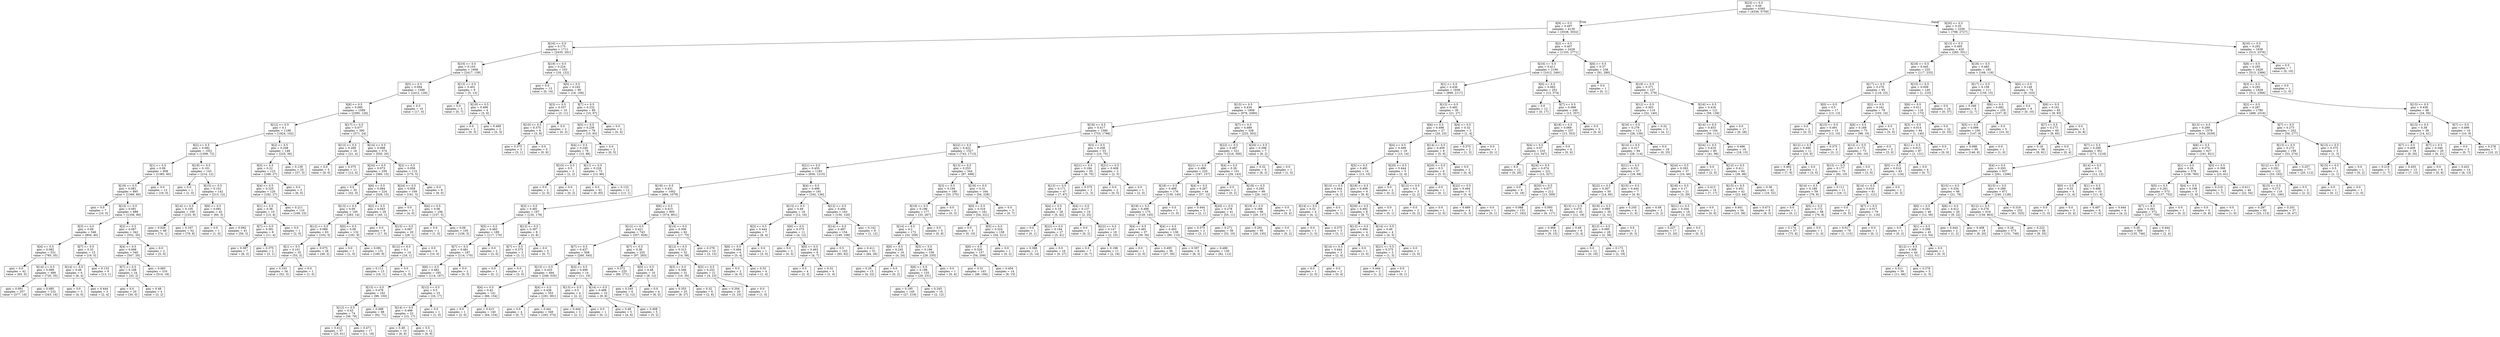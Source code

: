 digraph Tree {
node [shape=box] ;
0 [label="X[23] <= 0.5\ngini = 0.49\nsamples = 6395\nvalue = [4336, 5759]"] ;
1 [label="X[9] <= 0.5\ngini = 0.497\nsamples = 4139\nvalue = [3538, 3032]"] ;
0 -> 1 [labeldistance=2.5, labelangle=45, headlabel="True"] ;
2 [label="X[16] <= 0.5\ngini = 0.175\nsamples = 1711\nvalue = [2435, 261]"] ;
1 -> 2 ;
3 [label="X[10] <= 0.5\ngini = 0.103\nsamples = 1608\nvalue = [2417, 139]"] ;
2 -> 3 ;
4 [label="X[5] <= 0.5\ngini = 0.094\nsamples = 1599\nvalue = [2412, 126]"] ;
3 -> 4 ;
5 [label="X[8] <= 0.5\ngini = 0.095\nsamples = 1589\nvalue = [2395, 126]"] ;
4 -> 5 ;
6 [label="X[12] <= 0.5\ngini = 0.1\nsamples = 1199\nvalue = [1824, 102]"] ;
5 -> 6 ;
7 [label="X[2] <= 0.5\ngini = 0.082\nsamples = 1051\nvalue = [1599, 72]"] ;
6 -> 7 ;
8 [label="X[1] <= 0.5\ngini = 0.08\nsamples = 908\nvalue = [1385, 60]"] ;
7 -> 8 ;
9 [label="X[19] <= 0.5\ngini = 0.081\nsamples = 895\nvalue = [1366, 60]"] ;
8 -> 9 ;
10 [label="gini = 0.0\nsamples = 7\nvalue = [10, 0]"] ;
9 -> 10 ;
11 [label="X[15] <= 0.5\ngini = 0.081\nsamples = 888\nvalue = [1356, 60]"] ;
9 -> 11 ;
12 [label="X[3] <= 0.5\ngini = 0.09\nsamples = 546\nvalue = [804, 40]"] ;
11 -> 12 ;
13 [label="X[4] <= 0.5\ngini = 0.082\nsamples = 531\nvalue = [785, 35]"] ;
12 -> 13 ;
14 [label="gini = 0.0\nsamples = 42\nvalue = [65, 0]"] ;
13 -> 14 ;
15 [label="X[14] <= 0.5\ngini = 0.088\nsamples = 489\nvalue = [720, 35]"] ;
13 -> 15 ;
16 [label="gini = 0.091\nsamples = 257\nvalue = [377, 19]"] ;
15 -> 16 ;
17 [label="gini = 0.085\nsamples = 232\nvalue = [343, 16]"] ;
15 -> 17 ;
18 [label="X[7] <= 0.5\ngini = 0.33\nsamples = 15\nvalue = [19, 5]"] ;
12 -> 18 ;
19 [label="X[14] <= 0.5\ngini = 0.48\nsamples = 6\nvalue = [6, 4]"] ;
18 -> 19 ;
20 [label="gini = 0.0\nsamples = 3\nvalue = [4, 0]"] ;
19 -> 20 ;
21 [label="gini = 0.444\nsamples = 3\nvalue = [2, 4]"] ;
19 -> 21 ;
22 [label="gini = 0.133\nsamples = 9\nvalue = [13, 1]"] ;
18 -> 22 ;
23 [label="X[3] <= 0.5\ngini = 0.067\nsamples = 342\nvalue = [552, 20]"] ;
11 -> 23 ;
24 [label="X[4] <= 0.5\ngini = 0.068\nsamples = 340\nvalue = [547, 20]"] ;
23 -> 24 ;
25 [label="X[7] <= 0.5\ngini = 0.108\nsamples = 24\nvalue = [33, 2]"] ;
24 -> 25 ;
26 [label="gini = 0.0\nsamples = 20\nvalue = [30, 0]"] ;
25 -> 26 ;
27 [label="gini = 0.48\nsamples = 4\nvalue = [3, 2]"] ;
25 -> 27 ;
28 [label="gini = 0.065\nsamples = 316\nvalue = [514, 18]"] ;
24 -> 28 ;
29 [label="gini = 0.0\nsamples = 2\nvalue = [5, 0]"] ;
23 -> 29 ;
30 [label="gini = 0.0\nsamples = 13\nvalue = [19, 0]"] ;
8 -> 30 ;
31 [label="X[19] <= 0.5\ngini = 0.101\nsamples = 143\nvalue = [214, 12]"] ;
7 -> 31 ;
32 [label="gini = 0.0\nsamples = 1\nvalue = [1, 0]"] ;
31 -> 32 ;
33 [label="X[15] <= 0.5\ngini = 0.101\nsamples = 142\nvalue = [213, 12]"] ;
31 -> 33 ;
34 [label="X[14] <= 0.5\ngini = 0.105\nsamples = 100\nvalue = [153, 9]"] ;
33 -> 34 ;
35 [label="gini = 0.026\nsamples = 48\nvalue = [74, 1]"] ;
34 -> 35 ;
36 [label="gini = 0.167\nsamples = 52\nvalue = [79, 8]"] ;
34 -> 36 ;
37 [label="X[6] <= 0.5\ngini = 0.091\nsamples = 42\nvalue = [60, 3]"] ;
33 -> 37 ;
38 [label="gini = 0.0\nsamples = 1\nvalue = [1, 0]"] ;
37 -> 38 ;
39 [label="gini = 0.092\nsamples = 41\nvalue = [59, 3]"] ;
37 -> 39 ;
40 [label="X[2] <= 0.5\ngini = 0.208\nsamples = 148\nvalue = [225, 30]"] ;
6 -> 40 ;
41 [label="X[3] <= 0.5\ngini = 0.22\nsamples = 123\nvalue = [188, 27]"] ;
40 -> 41 ;
42 [label="X[4] <= 0.5\ngini = 0.225\nsamples = 120\nvalue = [182, 27]"] ;
41 -> 42 ;
43 [label="X[1] <= 0.5\ngini = 0.36\nsamples = 10\nvalue = [13, 4]"] ;
42 -> 43 ;
44 [label="X[7] <= 0.5\ngini = 0.391\nsamples = 9\nvalue = [11, 4]"] ;
43 -> 44 ;
45 [label="gini = 0.397\nsamples = 7\nvalue = [8, 3]"] ;
44 -> 45 ;
46 [label="gini = 0.375\nsamples = 2\nvalue = [3, 1]"] ;
44 -> 46 ;
47 [label="gini = 0.0\nsamples = 1\nvalue = [2, 0]"] ;
43 -> 47 ;
48 [label="gini = 0.211\nsamples = 110\nvalue = [169, 23]"] ;
42 -> 48 ;
49 [label="gini = 0.0\nsamples = 3\nvalue = [6, 0]"] ;
41 -> 49 ;
50 [label="gini = 0.139\nsamples = 25\nvalue = [37, 3]"] ;
40 -> 50 ;
51 [label="X[17] <= 0.5\ngini = 0.077\nsamples = 390\nvalue = [571, 24]"] ;
5 -> 51 ;
52 [label="X[13] <= 0.5\ngini = 0.269\nsamples = 16\nvalue = [21, 4]"] ;
51 -> 52 ;
53 [label="gini = 0.0\nsamples = 5\nvalue = [9, 0]"] ;
52 -> 53 ;
54 [label="gini = 0.375\nsamples = 11\nvalue = [12, 4]"] ;
52 -> 54 ;
55 [label="X[14] <= 0.5\ngini = 0.068\nsamples = 374\nvalue = [550, 20]"] ;
51 -> 55 ;
56 [label="X[24] <= 0.5\ngini = 0.073\nsamples = 259\nvalue = [380, 15]"] ;
55 -> 56 ;
57 [label="gini = 0.0\nsamples = 35\nvalue = [52, 0]"] ;
56 -> 57 ;
58 [label="X[6] <= 0.5\ngini = 0.084\nsamples = 224\nvalue = [328, 15]"] ;
56 -> 58 ;
59 [label="X[13] <= 0.5\ngini = 0.09\nsamples = 195\nvalue = [283, 14]"] ;
58 -> 59 ;
60 [label="X[12] <= 0.5\ngini = 0.089\nsamples = 63\nvalue = [102, 5]"] ;
59 -> 60 ;
61 [label="X[1] <= 0.5\ngini = 0.101\nsamples = 35\nvalue = [53, 3]"] ;
60 -> 61 ;
62 [label="gini = 0.103\nsamples = 34\nvalue = [52, 3]"] ;
61 -> 62 ;
63 [label="gini = 0.0\nsamples = 1\nvalue = [1, 0]"] ;
61 -> 63 ;
64 [label="gini = 0.075\nsamples = 28\nvalue = [49, 2]"] ;
60 -> 64 ;
65 [label="X[0] <= 0.5\ngini = 0.09\nsamples = 132\nvalue = [181, 9]"] ;
59 -> 65 ;
66 [label="gini = 0.0\nsamples = 1\nvalue = [1, 0]"] ;
65 -> 66 ;
67 [label="gini = 0.091\nsamples = 131\nvalue = [180, 9]"] ;
65 -> 67 ;
68 [label="X[2] <= 0.5\ngini = 0.043\nsamples = 29\nvalue = [45, 1]"] ;
58 -> 68 ;
69 [label="gini = 0.0\nsamples = 9\nvalue = [17, 0]"] ;
68 -> 69 ;
70 [label="X[15] <= 0.5\ngini = 0.067\nsamples = 20\nvalue = [28, 1]"] ;
68 -> 70 ;
71 [label="X[12] <= 0.5\ngini = 0.1\nsamples = 14\nvalue = [18, 1]"] ;
70 -> 71 ;
72 [label="gini = 0.111\nsamples = 13\nvalue = [16, 1]"] ;
71 -> 72 ;
73 [label="gini = 0.0\nsamples = 1\nvalue = [2, 0]"] ;
71 -> 73 ;
74 [label="gini = 0.0\nsamples = 6\nvalue = [10, 0]"] ;
70 -> 74 ;
75 [label="X[2] <= 0.5\ngini = 0.056\nsamples = 115\nvalue = [170, 5]"] ;
55 -> 75 ;
76 [label="X[24] <= 0.5\ngini = 0.058\nsamples = 109\nvalue = [161, 5]"] ;
75 -> 76 ;
77 [label="gini = 0.0\nsamples = 3\nvalue = [4, 0]"] ;
76 -> 77 ;
78 [label="X[4] <= 0.5\ngini = 0.06\nsamples = 106\nvalue = [157, 5]"] ;
76 -> 78 ;
79 [label="gini = 0.0\nsamples = 1\nvalue = [1, 0]"] ;
78 -> 79 ;
80 [label="gini = 0.06\nsamples = 105\nvalue = [156, 5]"] ;
78 -> 80 ;
81 [label="gini = 0.0\nsamples = 6\nvalue = [9, 0]"] ;
75 -> 81 ;
82 [label="gini = 0.0\nsamples = 10\nvalue = [17, 0]"] ;
4 -> 82 ;
83 [label="X[13] <= 0.5\ngini = 0.401\nsamples = 9\nvalue = [5, 13]"] ;
3 -> 83 ;
84 [label="gini = 0.0\nsamples = 5\nvalue = [0, 7]"] ;
83 -> 84 ;
85 [label="X[19] <= 0.5\ngini = 0.496\nsamples = 4\nvalue = [5, 6]"] ;
83 -> 85 ;
86 [label="gini = 0.0\nsamples = 2\nvalue = [0, 3]"] ;
85 -> 86 ;
87 [label="gini = 0.469\nsamples = 2\nvalue = [5, 3]"] ;
85 -> 87 ;
88 [label="X[19] <= 0.5\ngini = 0.224\nsamples = 103\nvalue = [18, 122]"] ;
2 -> 88 ;
89 [label="gini = 0.0\nsamples = 13\nvalue = [0, 14]"] ;
88 -> 89 ;
90 [label="X[0] <= 0.5\ngini = 0.245\nsamples = 90\nvalue = [18, 108]"] ;
88 -> 90 ;
91 [label="X[3] <= 0.5\ngini = 0.337\nsamples = 10\nvalue = [3, 11]"] ;
90 -> 91 ;
92 [label="X[10] <= 0.5\ngini = 0.375\nsamples = 8\nvalue = [3, 9]"] ;
91 -> 92 ;
93 [label="gini = 0.375\nsamples = 3\nvalue = [3, 1]"] ;
92 -> 93 ;
94 [label="gini = 0.0\nsamples = 5\nvalue = [0, 8]"] ;
92 -> 94 ;
95 [label="gini = 0.0\nsamples = 2\nvalue = [0, 2]"] ;
91 -> 95 ;
96 [label="X[7] <= 0.5\ngini = 0.232\nsamples = 80\nvalue = [15, 97]"] ;
90 -> 96 ;
97 [label="X[5] <= 0.5\ngini = 0.239\nsamples = 78\nvalue = [15, 93]"] ;
96 -> 97 ;
98 [label="X[4] <= 0.5\ngini = 0.249\nsamples = 76\nvalue = [15, 88]"] ;
97 -> 98 ;
99 [label="X[10] <= 0.5\ngini = 0.5\nsamples = 3\nvalue = [2, 2]"] ;
98 -> 99 ;
100 [label="gini = 0.0\nsamples = 2\nvalue = [2, 0]"] ;
99 -> 100 ;
101 [label="gini = 0.0\nsamples = 1\nvalue = [0, 2]"] ;
99 -> 101 ;
102 [label="X[11] <= 0.5\ngini = 0.228\nsamples = 73\nvalue = [13, 86]"] ;
98 -> 102 ;
103 [label="gini = 0.0\nsamples = 61\nvalue = [0, 85]"] ;
102 -> 103 ;
104 [label="gini = 0.133\nsamples = 12\nvalue = [13, 1]"] ;
102 -> 104 ;
105 [label="gini = 0.0\nsamples = 2\nvalue = [0, 5]"] ;
97 -> 105 ;
106 [label="gini = 0.0\nsamples = 2\nvalue = [0, 4]"] ;
96 -> 106 ;
107 [label="X[2] <= 0.5\ngini = 0.407\nsamples = 2428\nvalue = [1103, 2771]"] ;
1 -> 107 ;
108 [label="X[16] <= 0.5\ngini = 0.411\nsamples = 2190\nvalue = [1012, 2491]"] ;
107 -> 108 ;
109 [label="X[1] <= 0.5\ngini = 0.436\nsamples = 1938\nvalue = [999, 2117]"] ;
108 -> 109 ;
110 [label="X[15] <= 0.5\ngini = 0.434\nsamples = 1908\nvalue = [978, 2090]"] ;
109 -> 110 ;
111 [label="X[18] <= 0.5\ngini = 0.417\nsamples = 1580\nvalue = [753, 1788]"] ;
110 -> 111 ;
112 [label="X[22] <= 0.5\ngini = 0.422\nsamples = 1527\nvalue = [743, 1713]"] ;
111 -> 112 ;
113 [label="X[21] <= 0.5\ngini = 0.455\nsamples = 1183\nvalue = [656, 1215]"] ;
112 -> 113 ;
114 [label="X[19] <= 0.5\ngini = 0.431\nsamples = 1002\nvalue = [494, 1079]"] ;
113 -> 114 ;
115 [label="X[3] <= 0.5\ngini = 0.481\nsamples = 197\nvalue = [120, 178]"] ;
114 -> 115 ;
116 [label="X[5] <= 0.5\ngini = 0.483\nsamples = 189\nvalue = [117, 170]"] ;
115 -> 116 ;
117 [label="X[7] <= 0.5\ngini = 0.481\nsamples = 187\nvalue = [114, 170]"] ;
116 -> 117 ;
118 [label="X[6] <= 0.5\ngini = 0.482\nsamples = 185\nvalue = [114, 167]"] ;
117 -> 118 ;
119 [label="X[13] <= 0.5\ngini = 0.478\nsamples = 162\nvalue = [98, 150]"] ;
118 -> 119 ;
120 [label="X[12] <= 0.5\ngini = 0.43\nsamples = 74\nvalue = [36, 79]"] ;
119 -> 120 ;
121 [label="gini = 0.412\nsamples = 57\nvalue = [25, 61]"] ;
120 -> 121 ;
122 [label="gini = 0.471\nsamples = 17\nvalue = [11, 18]"] ;
120 -> 122 ;
123 [label="gini = 0.498\nsamples = 88\nvalue = [62, 71]"] ;
119 -> 123 ;
124 [label="X[12] <= 0.5\ngini = 0.5\nsamples = 23\nvalue = [16, 17]"] ;
118 -> 124 ;
125 [label="X[14] <= 0.5\ngini = 0.498\nsamples = 22\nvalue = [15, 17]"] ;
124 -> 125 ;
126 [label="gini = 0.49\nsamples = 10\nvalue = [6, 8]"] ;
125 -> 126 ;
127 [label="gini = 0.5\nsamples = 12\nvalue = [9, 9]"] ;
125 -> 127 ;
128 [label="gini = 0.0\nsamples = 1\nvalue = [1, 0]"] ;
124 -> 128 ;
129 [label="gini = 0.0\nsamples = 2\nvalue = [0, 3]"] ;
117 -> 129 ;
130 [label="gini = 0.0\nsamples = 2\nvalue = [3, 0]"] ;
116 -> 130 ;
131 [label="X[13] <= 0.5\ngini = 0.397\nsamples = 8\nvalue = [3, 8]"] ;
115 -> 131 ;
132 [label="X[7] <= 0.5\ngini = 0.375\nsamples = 3\nvalue = [3, 1]"] ;
131 -> 132 ;
133 [label="gini = 0.0\nsamples = 1\nvalue = [0, 1]"] ;
132 -> 133 ;
134 [label="gini = 0.0\nsamples = 2\nvalue = [3, 0]"] ;
132 -> 134 ;
135 [label="gini = 0.0\nsamples = 5\nvalue = [0, 7]"] ;
131 -> 135 ;
136 [label="X[6] <= 0.5\ngini = 0.415\nsamples = 805\nvalue = [374, 901]"] ;
114 -> 136 ;
137 [label="X[12] <= 0.5\ngini = 0.421\nsamples = 743\nvalue = [357, 828]"] ;
136 -> 137 ;
138 [label="X[7] <= 0.5\ngini = 0.437\nsamples = 508\nvalue = [260, 545]"] ;
137 -> 138 ;
139 [label="X[13] <= 0.5\ngini = 0.433\nsamples = 494\nvalue = [249, 535]"] ;
138 -> 139 ;
140 [label="X[4] <= 0.5\ngini = 0.42\nsamples = 141\nvalue = [66, 154]"] ;
139 -> 140 ;
141 [label="gini = 0.0\nsamples = 1\nvalue = [2, 0]"] ;
140 -> 141 ;
142 [label="gini = 0.415\nsamples = 140\nvalue = [64, 154]"] ;
140 -> 142 ;
143 [label="X[4] <= 0.5\ngini = 0.438\nsamples = 353\nvalue = [183, 381]"] ;
139 -> 143 ;
144 [label="gini = 0.0\nsamples = 4\nvalue = [0, 7]"] ;
143 -> 144 ;
145 [label="gini = 0.441\nsamples = 349\nvalue = [183, 374]"] ;
143 -> 145 ;
146 [label="X[3] <= 0.5\ngini = 0.499\nsamples = 14\nvalue = [11, 10]"] ;
138 -> 146 ;
147 [label="X[13] <= 0.5\ngini = 0.5\nsamples = 4\nvalue = [2, 2]"] ;
146 -> 147 ;
148 [label="gini = 0.444\nsamples = 3\nvalue = [2, 1]"] ;
147 -> 148 ;
149 [label="gini = 0.0\nsamples = 1\nvalue = [0, 1]"] ;
147 -> 149 ;
150 [label="X[14] <= 0.5\ngini = 0.498\nsamples = 10\nvalue = [9, 8]"] ;
146 -> 150 ;
151 [label="gini = 0.48\nsamples = 5\nvalue = [4, 6]"] ;
150 -> 151 ;
152 [label="gini = 0.408\nsamples = 5\nvalue = [5, 2]"] ;
150 -> 152 ;
153 [label="X[7] <= 0.5\ngini = 0.38\nsamples = 235\nvalue = [97, 283]"] ;
137 -> 153 ;
154 [label="gini = 0.372\nsamples = 225\nvalue = [89, 271]"] ;
153 -> 154 ;
155 [label="X[0] <= 0.5\ngini = 0.48\nsamples = 10\nvalue = [8, 12]"] ;
153 -> 155 ;
156 [label="gini = 0.245\nsamples = 6\nvalue = [2, 12]"] ;
155 -> 156 ;
157 [label="gini = 0.0\nsamples = 4\nvalue = [6, 0]"] ;
155 -> 157 ;
158 [label="X[14] <= 0.5\ngini = 0.306\nsamples = 62\nvalue = [17, 73]"] ;
136 -> 158 ;
159 [label="X[12] <= 0.5\ngini = 0.313\nsamples = 52\nvalue = [14, 58]"] ;
158 -> 159 ;
160 [label="X[3] <= 0.5\ngini = 0.346\nsamples = 31\nvalue = [10, 35]"] ;
159 -> 160 ;
161 [label="gini = 0.353\nsamples = 25\nvalue = [8, 27]"] ;
160 -> 161 ;
162 [label="gini = 0.32\nsamples = 6\nvalue = [2, 8]"] ;
160 -> 162 ;
163 [label="X[3] <= 0.5\ngini = 0.252\nsamples = 21\nvalue = [4, 23]"] ;
159 -> 163 ;
164 [label="gini = 0.204\nsamples = 20\nvalue = [3, 23]"] ;
163 -> 164 ;
165 [label="gini = 0.0\nsamples = 1\nvalue = [1, 0]"] ;
163 -> 165 ;
166 [label="gini = 0.278\nsamples = 10\nvalue = [3, 15]"] ;
158 -> 166 ;
167 [label="X[4] <= 0.5\ngini = 0.496\nsamples = 181\nvalue = [162, 136]"] ;
113 -> 167 ;
168 [label="X[13] <= 0.5\ngini = 0.49\nsamples = 18\nvalue = [12, 16]"] ;
167 -> 168 ;
169 [label="X[3] <= 0.5\ngini = 0.444\nsamples = 7\nvalue = [8, 4]"] ;
168 -> 169 ;
170 [label="X[6] <= 0.5\ngini = 0.494\nsamples = 6\nvalue = [5, 4]"] ;
169 -> 170 ;
171 [label="gini = 0.0\nsamples = 2\nvalue = [4, 0]"] ;
170 -> 171 ;
172 [label="gini = 0.32\nsamples = 4\nvalue = [1, 4]"] ;
170 -> 172 ;
173 [label="gini = 0.0\nsamples = 1\nvalue = [3, 0]"] ;
169 -> 173 ;
174 [label="X[6] <= 0.5\ngini = 0.375\nsamples = 11\nvalue = [4, 12]"] ;
168 -> 174 ;
175 [label="gini = 0.0\nsamples = 3\nvalue = [0, 5]"] ;
174 -> 175 ;
176 [label="X[0] <= 0.5\ngini = 0.463\nsamples = 8\nvalue = [4, 7]"] ;
174 -> 176 ;
177 [label="gini = 0.5\nsamples = 4\nvalue = [3, 3]"] ;
176 -> 177 ;
178 [label="gini = 0.32\nsamples = 4\nvalue = [1, 4]"] ;
176 -> 178 ;
179 [label="X[12] <= 0.5\ngini = 0.494\nsamples = 163\nvalue = [150, 120]"] ;
167 -> 179 ;
180 [label="X[14] <= 0.5\ngini = 0.487\nsamples = 154\nvalue = [149, 108]"] ;
179 -> 180 ;
181 [label="gini = 0.5\nsamples = 103\nvalue = [85, 82]"] ;
180 -> 181 ;
182 [label="gini = 0.411\nsamples = 51\nvalue = [64, 26]"] ;
180 -> 182 ;
183 [label="gini = 0.142\nsamples = 9\nvalue = [1, 12]"] ;
179 -> 183 ;
184 [label="X[13] <= 0.5\ngini = 0.253\nsamples = 344\nvalue = [87, 498]"] ;
112 -> 184 ;
185 [label="X[3] <= 0.5\ngini = 0.194\nsamples = 180\nvalue = [33, 270]"] ;
184 -> 185 ;
186 [label="X[19] <= 0.5\ngini = 0.196\nsamples = 177\nvalue = [33, 267]"] ;
185 -> 186 ;
187 [label="X[14] <= 0.5\ngini = 0.2\nsamples = 172\nvalue = [33, 259]"] ;
186 -> 187 ;
188 [label="X[6] <= 0.5\ngini = 0.245\nsamples = 16\nvalue = [4, 24]"] ;
187 -> 188 ;
189 [label="gini = 0.26\nsamples = 15\nvalue = [4, 22]"] ;
188 -> 189 ;
190 [label="gini = 0.0\nsamples = 1\nvalue = [0, 2]"] ;
188 -> 190 ;
191 [label="X[5] <= 0.5\ngini = 0.196\nsamples = 156\nvalue = [29, 235]"] ;
187 -> 191 ;
192 [label="X[6] <= 0.5\ngini = 0.198\nsamples = 155\nvalue = [29, 231]"] ;
191 -> 192 ;
193 [label="gini = 0.195\nsamples = 145\nvalue = [27, 219]"] ;
192 -> 193 ;
194 [label="gini = 0.245\nsamples = 10\nvalue = [2, 12]"] ;
192 -> 194 ;
195 [label="gini = 0.0\nsamples = 1\nvalue = [0, 4]"] ;
191 -> 195 ;
196 [label="gini = 0.0\nsamples = 5\nvalue = [0, 8]"] ;
186 -> 196 ;
197 [label="gini = 0.0\nsamples = 3\nvalue = [0, 3]"] ;
185 -> 197 ;
198 [label="X[19] <= 0.5\ngini = 0.31\nsamples = 164\nvalue = [54, 228]"] ;
184 -> 198 ;
199 [label="X[0] <= 0.5\ngini = 0.316\nsamples = 161\nvalue = [54, 221]"] ;
198 -> 199 ;
200 [label="gini = 0.0\nsamples = 3\nvalue = [0, 10]"] ;
199 -> 200 ;
201 [label="X[5] <= 0.5\ngini = 0.324\nsamples = 158\nvalue = [54, 211]"] ;
199 -> 201 ;
202 [label="X[6] <= 0.5\ngini = 0.326\nsamples = 157\nvalue = [54, 209]"] ;
201 -> 202 ;
203 [label="gini = 0.31\nsamples = 143\nvalue = [46, 194]"] ;
202 -> 203 ;
204 [label="gini = 0.454\nsamples = 14\nvalue = [8, 15]"] ;
202 -> 204 ;
205 [label="gini = 0.0\nsamples = 1\nvalue = [0, 2]"] ;
201 -> 205 ;
206 [label="gini = 0.0\nsamples = 3\nvalue = [0, 7]"] ;
198 -> 206 ;
207 [label="X[3] <= 0.5\ngini = 0.208\nsamples = 53\nvalue = [10, 75]"] ;
111 -> 207 ;
208 [label="X[21] <= 0.5\ngini = 0.184\nsamples = 50\nvalue = [8, 70]"] ;
207 -> 208 ;
209 [label="X[13] <= 0.5\ngini = 0.171\nsamples = 47\nvalue = [7, 67]"] ;
208 -> 209 ;
210 [label="X[4] <= 0.5\ngini = 0.19\nsamples = 28\nvalue = [5, 42]"] ;
209 -> 210 ;
211 [label="gini = 0.0\nsamples = 1\nvalue = [0, 1]"] ;
210 -> 211 ;
212 [label="X[22] <= 0.5\ngini = 0.194\nsamples = 27\nvalue = [5, 41]"] ;
210 -> 212 ;
213 [label="gini = 0.388\nsamples = 11\nvalue = [5, 14]"] ;
212 -> 213 ;
214 [label="gini = 0.0\nsamples = 16\nvalue = [0, 27]"] ;
212 -> 214 ;
215 [label="X[4] <= 0.5\ngini = 0.137\nsamples = 19\nvalue = [2, 25]"] ;
209 -> 215 ;
216 [label="gini = 0.0\nsamples = 1\nvalue = [0, 2]"] ;
215 -> 216 ;
217 [label="X[22] <= 0.5\ngini = 0.147\nsamples = 18\nvalue = [2, 23]"] ;
215 -> 217 ;
218 [label="gini = 0.0\nsamples = 7\nvalue = [0, 7]"] ;
217 -> 218 ;
219 [label="gini = 0.198\nsamples = 11\nvalue = [2, 16]"] ;
217 -> 219 ;
220 [label="gini = 0.375\nsamples = 3\nvalue = [1, 3]"] ;
208 -> 220 ;
221 [label="X[21] <= 0.5\ngini = 0.408\nsamples = 3\nvalue = [2, 5]"] ;
207 -> 221 ;
222 [label="gini = 0.0\nsamples = 2\nvalue = [0, 5]"] ;
221 -> 222 ;
223 [label="gini = 0.0\nsamples = 1\nvalue = [2, 0]"] ;
221 -> 223 ;
224 [label="X[7] <= 0.5\ngini = 0.489\nsamples = 328\nvalue = [225, 302]"] ;
110 -> 224 ;
225 [label="X[22] <= 0.5\ngini = 0.487\nsamples = 321\nvalue = [216, 300]"] ;
224 -> 225 ;
226 [label="X[21] <= 0.5\ngini = 0.496\nsamples = 220\nvalue = [187, 157]"] ;
225 -> 226 ;
227 [label="X[18] <= 0.5\ngini = 0.499\nsamples = 176\nvalue = [130, 145]"] ;
226 -> 227 ;
228 [label="X[19] <= 0.5\ngini = 0.498\nsamples = 175\nvalue = [129, 145]"] ;
227 -> 228 ;
229 [label="X[4] <= 0.5\ngini = 0.491\nsamples = 37\nvalue = [39, 30]"] ;
228 -> 229 ;
230 [label="gini = 0.0\nsamples = 1\nvalue = [2, 0]"] ;
229 -> 230 ;
231 [label="gini = 0.495\nsamples = 36\nvalue = [37, 30]"] ;
229 -> 231 ;
232 [label="X[4] <= 0.5\ngini = 0.493\nsamples = 138\nvalue = [90, 115]"] ;
228 -> 232 ;
233 [label="gini = 0.397\nsamples = 8\nvalue = [8, 3]"] ;
232 -> 233 ;
234 [label="gini = 0.488\nsamples = 130\nvalue = [82, 112]"] ;
232 -> 234 ;
235 [label="gini = 0.0\nsamples = 1\nvalue = [1, 0]"] ;
227 -> 235 ;
236 [label="X[4] <= 0.5\ngini = 0.287\nsamples = 44\nvalue = [57, 12]"] ;
226 -> 236 ;
237 [label="gini = 0.444\nsamples = 3\nvalue = [2, 1]"] ;
236 -> 237 ;
238 [label="X[20] <= 0.5\ngini = 0.278\nsamples = 41\nvalue = [55, 11]"] ;
236 -> 238 ;
239 [label="gini = 0.375\nsamples = 2\nvalue = [3, 1]"] ;
238 -> 239 ;
240 [label="gini = 0.271\nsamples = 39\nvalue = [52, 10]"] ;
238 -> 240 ;
241 [label="X[4] <= 0.5\ngini = 0.28\nsamples = 101\nvalue = [29, 143]"] ;
225 -> 241 ;
242 [label="gini = 0.0\nsamples = 2\nvalue = [0, 2]"] ;
241 -> 242 ;
243 [label="X[18] <= 0.5\ngini = 0.283\nsamples = 99\nvalue = [29, 141]"] ;
241 -> 243 ;
244 [label="X[19] <= 0.5\ngini = 0.288\nsamples = 96\nvalue = [29, 137]"] ;
243 -> 244 ;
245 [label="gini = 0.291\nsamples = 95\nvalue = [29, 135]"] ;
244 -> 245 ;
246 [label="gini = 0.0\nsamples = 1\nvalue = [0, 2]"] ;
244 -> 246 ;
247 [label="gini = 0.0\nsamples = 3\nvalue = [0, 4]"] ;
243 -> 247 ;
248 [label="X[20] <= 0.5\ngini = 0.298\nsamples = 7\nvalue = [9, 2]"] ;
224 -> 248 ;
249 [label="gini = 0.32\nsamples = 6\nvalue = [8, 2]"] ;
248 -> 249 ;
250 [label="gini = 0.0\nsamples = 1\nvalue = [1, 0]"] ;
248 -> 250 ;
251 [label="X[15] <= 0.5\ngini = 0.492\nsamples = 30\nvalue = [21, 27]"] ;
109 -> 251 ;
252 [label="X[6] <= 0.5\ngini = 0.498\nsamples = 27\nvalue = [20, 23]"] ;
251 -> 252 ;
253 [label="X[4] <= 0.5\ngini = 0.499\nsamples = 19\nvalue = [15, 14]"] ;
252 -> 253 ;
254 [label="X[5] <= 0.5\ngini = 0.491\nsamples = 14\nvalue = [13, 10]"] ;
253 -> 254 ;
255 [label="X[13] <= 0.5\ngini = 0.444\nsamples = 5\nvalue = [4, 2]"] ;
254 -> 255 ;
256 [label="X[14] <= 0.5\ngini = 0.32\nsamples = 4\nvalue = [4, 1]"] ;
255 -> 256 ;
257 [label="gini = 0.0\nsamples = 1\nvalue = [1, 0]"] ;
256 -> 257 ;
258 [label="gini = 0.375\nsamples = 3\nvalue = [3, 1]"] ;
256 -> 258 ;
259 [label="gini = 0.0\nsamples = 1\nvalue = [0, 1]"] ;
255 -> 259 ;
260 [label="X[18] <= 0.5\ngini = 0.498\nsamples = 9\nvalue = [9, 8]"] ;
254 -> 260 ;
261 [label="X[20] <= 0.5\ngini = 0.492\nsamples = 8\nvalue = [9, 7]"] ;
260 -> 261 ;
262 [label="X[13] <= 0.5\ngini = 0.494\nsamples = 4\nvalue = [5, 4]"] ;
261 -> 262 ;
263 [label="X[14] <= 0.5\ngini = 0.444\nsamples = 3\nvalue = [2, 4]"] ;
262 -> 263 ;
264 [label="gini = 0.0\nsamples = 1\nvalue = [2, 0]"] ;
263 -> 264 ;
265 [label="gini = 0.0\nsamples = 2\nvalue = [0, 4]"] ;
263 -> 265 ;
266 [label="gini = 0.0\nsamples = 1\nvalue = [3, 0]"] ;
262 -> 266 ;
267 [label="X[14] <= 0.5\ngini = 0.49\nsamples = 4\nvalue = [4, 3]"] ;
261 -> 267 ;
268 [label="X[21] <= 0.5\ngini = 0.375\nsamples = 3\nvalue = [1, 3]"] ;
267 -> 268 ;
269 [label="gini = 0.444\nsamples = 2\nvalue = [1, 2]"] ;
268 -> 269 ;
270 [label="gini = 0.0\nsamples = 1\nvalue = [0, 1]"] ;
268 -> 270 ;
271 [label="gini = 0.0\nsamples = 1\nvalue = [3, 0]"] ;
267 -> 271 ;
272 [label="gini = 0.0\nsamples = 1\nvalue = [0, 1]"] ;
260 -> 272 ;
273 [label="X[20] <= 0.5\ngini = 0.444\nsamples = 5\nvalue = [2, 4]"] ;
253 -> 273 ;
274 [label="gini = 0.0\nsamples = 2\nvalue = [0, 2]"] ;
273 -> 274 ;
275 [label="X[12] <= 0.5\ngini = 0.5\nsamples = 3\nvalue = [2, 2]"] ;
273 -> 275 ;
276 [label="gini = 0.0\nsamples = 2\nvalue = [0, 2]"] ;
275 -> 276 ;
277 [label="gini = 0.0\nsamples = 1\nvalue = [2, 0]"] ;
275 -> 277 ;
278 [label="X[14] <= 0.5\ngini = 0.459\nsamples = 8\nvalue = [5, 9]"] ;
252 -> 278 ;
279 [label="X[20] <= 0.5\ngini = 0.5\nsamples = 6\nvalue = [5, 5]"] ;
278 -> 279 ;
280 [label="gini = 0.0\nsamples = 1\nvalue = [0, 1]"] ;
279 -> 280 ;
281 [label="X[22] <= 0.5\ngini = 0.494\nsamples = 5\nvalue = [5, 4]"] ;
279 -> 281 ;
282 [label="gini = 0.469\nsamples = 4\nvalue = [5, 3]"] ;
281 -> 282 ;
283 [label="gini = 0.0\nsamples = 1\nvalue = [0, 1]"] ;
281 -> 283 ;
284 [label="gini = 0.0\nsamples = 2\nvalue = [0, 4]"] ;
278 -> 284 ;
285 [label="X[4] <= 0.5\ngini = 0.32\nsamples = 3\nvalue = [1, 4]"] ;
251 -> 285 ;
286 [label="gini = 0.375\nsamples = 2\nvalue = [1, 3]"] ;
285 -> 286 ;
287 [label="gini = 0.0\nsamples = 1\nvalue = [0, 1]"] ;
285 -> 287 ;
288 [label="X[0] <= 0.5\ngini = 0.065\nsamples = 252\nvalue = [13, 374]"] ;
108 -> 288 ;
289 [label="gini = 0.0\nsamples = 12\nvalue = [0, 17]"] ;
288 -> 289 ;
290 [label="X[7] <= 0.5\ngini = 0.068\nsamples = 240\nvalue = [13, 357]"] ;
288 -> 290 ;
291 [label="X[18] <= 0.5\ngini = 0.069\nsamples = 237\nvalue = [13, 353]"] ;
290 -> 291 ;
292 [label="X[4] <= 0.5\ngini = 0.07\nsamples = 233\nvalue = [13, 347]"] ;
291 -> 292 ;
293 [label="gini = 0.0\nsamples = 12\nvalue = [0, 20]"] ;
292 -> 293 ;
294 [label="X[24] <= 0.5\ngini = 0.074\nsamples = 221\nvalue = [13, 327]"] ;
292 -> 294 ;
295 [label="gini = 0.0\nsamples = 9\nvalue = [0, 18]"] ;
294 -> 295 ;
296 [label="X[20] <= 0.5\ngini = 0.077\nsamples = 212\nvalue = [13, 309]"] ;
294 -> 296 ;
297 [label="gini = 0.068\nsamples = 131\nvalue = [7, 192]"] ;
296 -> 297 ;
298 [label="gini = 0.093\nsamples = 81\nvalue = [6, 117]"] ;
296 -> 298 ;
299 [label="gini = 0.0\nsamples = 4\nvalue = [0, 6]"] ;
291 -> 299 ;
300 [label="gini = 0.0\nsamples = 3\nvalue = [0, 4]"] ;
290 -> 300 ;
301 [label="X[6] <= 0.5\ngini = 0.37\nsamples = 238\nvalue = [91, 280]"] ;
107 -> 301 ;
302 [label="gini = 0.0\nsamples = 1\nvalue = [0, 1]"] ;
301 -> 302 ;
303 [label="X[19] <= 0.5\ngini = 0.371\nsamples = 237\nvalue = [91, 279]"] ;
301 -> 303 ;
304 [label="X[12] <= 0.5\ngini = 0.303\nsamples = 116\nvalue = [32, 140]"] ;
303 -> 304 ;
305 [label="X[16] <= 0.5\ngini = 0.279\nsamples = 113\nvalue = [28, 139]"] ;
304 -> 305 ;
306 [label="X[14] <= 0.5\ngini = 0.317\nsamples = 94\nvalue = [28, 114]"] ;
305 -> 306 ;
307 [label="X[21] <= 0.5\ngini = 0.331\nsamples = 57\nvalue = [18, 68]"] ;
306 -> 307 ;
308 [label="X[22] <= 0.5\ngini = 0.307\nsamples = 50\nvalue = [14, 60]"] ;
307 -> 308 ;
309 [label="X[15] <= 0.5\ngini = 0.475\nsamples = 20\nvalue = [12, 19]"] ;
308 -> 309 ;
310 [label="gini = 0.469\nsamples = 14\nvalue = [9, 15]"] ;
309 -> 310 ;
311 [label="gini = 0.49\nsamples = 6\nvalue = [3, 4]"] ;
309 -> 311 ;
312 [label="X[18] <= 0.5\ngini = 0.089\nsamples = 30\nvalue = [2, 41]"] ;
308 -> 312 ;
313 [label="X[13] <= 0.5\ngini = 0.095\nsamples = 28\nvalue = [2, 38]"] ;
312 -> 313 ;
314 [label="gini = 0.0\nsamples = 12\nvalue = [0, 19]"] ;
313 -> 314 ;
315 [label="gini = 0.172\nsamples = 16\nvalue = [2, 19]"] ;
313 -> 315 ;
316 [label="gini = 0.0\nsamples = 2\nvalue = [0, 3]"] ;
312 -> 316 ;
317 [label="X[15] <= 0.5\ngini = 0.444\nsamples = 7\nvalue = [4, 8]"] ;
307 -> 317 ;
318 [label="gini = 0.245\nsamples = 4\nvalue = [1, 6]"] ;
317 -> 318 ;
319 [label="gini = 0.48\nsamples = 3\nvalue = [3, 2]"] ;
317 -> 319 ;
320 [label="X[24] <= 0.5\ngini = 0.293\nsamples = 37\nvalue = [10, 46]"] ;
306 -> 320 ;
321 [label="X[18] <= 0.5\ngini = 0.17\nsamples = 21\nvalue = [3, 29]"] ;
320 -> 321 ;
322 [label="X[21] <= 0.5\ngini = 0.204\nsamples = 19\nvalue = [3, 23]"] ;
321 -> 322 ;
323 [label="gini = 0.227\nsamples = 17\nvalue = [3, 20]"] ;
322 -> 323 ;
324 [label="gini = 0.0\nsamples = 2\nvalue = [0, 3]"] ;
322 -> 324 ;
325 [label="gini = 0.0\nsamples = 2\nvalue = [0, 6]"] ;
321 -> 325 ;
326 [label="gini = 0.413\nsamples = 16\nvalue = [7, 17]"] ;
320 -> 326 ;
327 [label="gini = 0.0\nsamples = 19\nvalue = [0, 25]"] ;
305 -> 327 ;
328 [label="gini = 0.32\nsamples = 3\nvalue = [4, 1]"] ;
304 -> 328 ;
329 [label="X[16] <= 0.5\ngini = 0.418\nsamples = 121\nvalue = [59, 139]"] ;
303 -> 329 ;
330 [label="X[14] <= 0.5\ngini = 0.453\nsamples = 104\nvalue = [59, 111]"] ;
329 -> 330 ;
331 [label="X[24] <= 0.5\ngini = 0.419\nsamples = 85\nvalue = [41, 96]"] ;
330 -> 331 ;
332 [label="gini = 0.0\nsamples = 1\nvalue = [2, 0]"] ;
331 -> 332 ;
333 [label="X[13] <= 0.5\ngini = 0.411\nsamples = 84\nvalue = [39, 96]"] ;
331 -> 333 ;
334 [label="X[15] <= 0.5\ngini = 0.451\nsamples = 42\nvalue = [23, 44]"] ;
333 -> 334 ;
335 [label="gini = 0.401\nsamples = 34\nvalue = [15, 39]"] ;
334 -> 335 ;
336 [label="gini = 0.473\nsamples = 8\nvalue = [8, 5]"] ;
334 -> 336 ;
337 [label="gini = 0.36\nsamples = 42\nvalue = [16, 52]"] ;
333 -> 337 ;
338 [label="gini = 0.496\nsamples = 19\nvalue = [18, 15]"] ;
330 -> 338 ;
339 [label="gini = 0.0\nsamples = 17\nvalue = [0, 28]"] ;
329 -> 339 ;
340 [label="X[20] <= 0.5\ngini = 0.35\nsamples = 2256\nvalue = [798, 2727]"] ;
0 -> 340 [labeldistance=2.5, labelangle=-45, headlabel="False"] ;
341 [label="X[13] <= 0.5\ngini = 0.495\nsamples = 420\nvalue = [285, 351]"] ;
340 -> 341 ;
342 [label="X[18] <= 0.5\ngini = 0.445\nsamples = 235\nvalue = [117, 233]"] ;
341 -> 342 ;
343 [label="X[17] <= 0.5\ngini = 0.276\nsamples = 95\nvalue = [116, 23]"] ;
342 -> 343 ;
344 [label="X[0] <= 0.5\ngini = 0.5\nsamples = 17\nvalue = [13, 13]"] ;
343 -> 344 ;
345 [label="gini = 0.0\nsamples = 2\nvalue = [0, 3]"] ;
344 -> 345 ;
346 [label="X[15] <= 0.5\ngini = 0.491\nsamples = 15\nvalue = [13, 10]"] ;
344 -> 346 ;
347 [label="X[12] <= 0.5\ngini = 0.499\nsamples = 11\nvalue = [10, 9]"] ;
346 -> 347 ;
348 [label="gini = 0.492\nsamples = 9\nvalue = [7, 9]"] ;
347 -> 348 ;
349 [label="gini = 0.0\nsamples = 2\nvalue = [3, 0]"] ;
347 -> 349 ;
350 [label="gini = 0.375\nsamples = 4\nvalue = [3, 1]"] ;
346 -> 350 ;
351 [label="X[2] <= 0.5\ngini = 0.161\nsamples = 78\nvalue = [103, 10]"] ;
343 -> 351 ;
352 [label="X[6] <= 0.5\ngini = 0.168\nsamples = 75\nvalue = [98, 10]"] ;
351 -> 352 ;
353 [label="X[12] <= 0.5\ngini = 0.172\nsamples = 73\nvalue = [95, 10]"] ;
352 -> 353 ;
354 [label="X[15] <= 0.5\ngini = 0.177\nsamples = 70\nvalue = [92, 10]"] ;
353 -> 354 ;
355 [label="X[14] <= 0.5\ngini = 0.189\nsamples = 59\nvalue = [76, 9]"] ;
354 -> 355 ;
356 [label="gini = 0.0\nsamples = 1\nvalue = [0, 1]"] ;
355 -> 356 ;
357 [label="X[5] <= 0.5\ngini = 0.172\nsamples = 58\nvalue = [76, 8]"] ;
355 -> 357 ;
358 [label="gini = 0.174\nsamples = 57\nvalue = [75, 8]"] ;
357 -> 358 ;
359 [label="gini = 0.0\nsamples = 1\nvalue = [1, 0]"] ;
357 -> 359 ;
360 [label="gini = 0.111\nsamples = 11\nvalue = [16, 1]"] ;
354 -> 360 ;
361 [label="gini = 0.0\nsamples = 3\nvalue = [3, 0]"] ;
353 -> 361 ;
362 [label="gini = 0.0\nsamples = 2\nvalue = [3, 0]"] ;
352 -> 362 ;
363 [label="gini = 0.0\nsamples = 3\nvalue = [5, 0]"] ;
351 -> 363 ;
364 [label="X[15] <= 0.5\ngini = 0.009\nsamples = 140\nvalue = [1, 210]"] ;
342 -> 364 ;
365 [label="X[6] <= 0.5\ngini = 0.011\nsamples = 116\nvalue = [1, 173]"] ;
364 -> 365 ;
366 [label="X[3] <= 0.5\ngini = 0.014\nsamples = 94\nvalue = [1, 140]"] ;
365 -> 366 ;
367 [label="X[1] <= 0.5\ngini = 0.015\nsamples = 87\nvalue = [1, 131]"] ;
366 -> 367 ;
368 [label="X[5] <= 0.5\ngini = 0.016\nsamples = 83\nvalue = [1, 124]"] ;
367 -> 368 ;
369 [label="X[14] <= 0.5\ngini = 0.016\nsamples = 81\nvalue = [1, 121]"] ;
368 -> 369 ;
370 [label="gini = 0.0\nsamples = 2\nvalue = [0, 5]"] ;
369 -> 370 ;
371 [label="X[7] <= 0.5\ngini = 0.017\nsamples = 79\nvalue = [1, 116]"] ;
369 -> 371 ;
372 [label="gini = 0.017\nsamples = 78\nvalue = [1, 115]"] ;
371 -> 372 ;
373 [label="gini = 0.0\nsamples = 1\nvalue = [0, 1]"] ;
371 -> 373 ;
374 [label="gini = 0.0\nsamples = 2\nvalue = [0, 3]"] ;
368 -> 374 ;
375 [label="gini = 0.0\nsamples = 4\nvalue = [0, 7]"] ;
367 -> 375 ;
376 [label="gini = 0.0\nsamples = 7\nvalue = [0, 9]"] ;
366 -> 376 ;
377 [label="gini = 0.0\nsamples = 22\nvalue = [0, 33]"] ;
365 -> 377 ;
378 [label="gini = 0.0\nsamples = 24\nvalue = [0, 37]"] ;
364 -> 378 ;
379 [label="X[18] <= 0.5\ngini = 0.485\nsamples = 185\nvalue = [168, 118]"] ;
341 -> 379 ;
380 [label="X[17] <= 0.5\ngini = 0.158\nsamples = 111\nvalue = [159, 15]"] ;
379 -> 380 ;
381 [label="gini = 0.346\nsamples = 6\nvalue = [2, 7]"] ;
380 -> 381 ;
382 [label="X[6] <= 0.5\ngini = 0.092\nsamples = 105\nvalue = [157, 8]"] ;
380 -> 382 ;
383 [label="X[5] <= 0.5\ngini = 0.098\nsamples = 100\nvalue = [147, 8]"] ;
382 -> 383 ;
384 [label="gini = 0.098\nsamples = 99\nvalue = [146, 8]"] ;
383 -> 384 ;
385 [label="gini = 0.0\nsamples = 1\nvalue = [1, 0]"] ;
383 -> 385 ;
386 [label="gini = 0.0\nsamples = 5\nvalue = [10, 0]"] ;
382 -> 386 ;
387 [label="X[0] <= 0.5\ngini = 0.148\nsamples = 74\nvalue = [9, 103]"] ;
379 -> 387 ;
388 [label="gini = 0.0\nsamples = 9\nvalue = [0, 10]"] ;
387 -> 388 ;
389 [label="X[6] <= 0.5\ngini = 0.161\nsamples = 65\nvalue = [9, 93]"] ;
387 -> 389 ;
390 [label="X[7] <= 0.5\ngini = 0.173\nsamples = 60\nvalue = [9, 85]"] ;
389 -> 390 ;
391 [label="gini = 0.18\nsamples = 58\nvalue = [9, 81]"] ;
390 -> 391 ;
392 [label="gini = 0.0\nsamples = 2\nvalue = [0, 4]"] ;
390 -> 392 ;
393 [label="gini = 0.0\nsamples = 5\nvalue = [0, 8]"] ;
389 -> 393 ;
394 [label="X[16] <= 0.5\ngini = 0.292\nsamples = 1836\nvalue = [513, 2376]"] ;
340 -> 394 ;
395 [label="X[8] <= 0.5\ngini = 0.293\nsamples = 1829\nvalue = [513, 2366]"] ;
394 -> 395 ;
396 [label="X[3] <= 0.5\ngini = 0.293\nsamples = 1828\nvalue = [512, 2366]"] ;
395 -> 396 ;
397 [label="X[2] <= 0.5\ngini = 0.287\nsamples = 1780\nvalue = [488, 2316]"] ;
396 -> 397 ;
398 [label="X[13] <= 0.5\ngini = 0.289\nsamples = 1578\nvalue = [434, 2039]"] ;
397 -> 398 ;
399 [label="X[7] <= 0.5\ngini = 0.299\nsamples = 951\nvalue = [273, 1218]"] ;
398 -> 399 ;
400 [label="X[4] <= 0.5\ngini = 0.293\nsamples = 937\nvalue = [261, 1206]"] ;
399 -> 400 ;
401 [label="X[15] <= 0.5\ngini = 0.334\nsamples = 66\nvalue = [21, 78]"] ;
400 -> 401 ;
402 [label="X[6] <= 0.5\ngini = 0.291\nsamples = 46\nvalue = [12, 56]"] ;
401 -> 402 ;
403 [label="gini = 0.0\nsamples = 1\nvalue = [0, 2]"] ;
402 -> 403 ;
404 [label="X[1] <= 0.5\ngini = 0.298\nsamples = 45\nvalue = [12, 54]"] ;
402 -> 404 ;
405 [label="X[12] <= 0.5\ngini = 0.308\nsamples = 44\nvalue = [12, 51]"] ;
404 -> 405 ;
406 [label="gini = 0.311\nsamples = 39\nvalue = [11, 46]"] ;
405 -> 406 ;
407 [label="gini = 0.278\nsamples = 5\nvalue = [1, 5]"] ;
405 -> 407 ;
408 [label="gini = 0.0\nsamples = 1\nvalue = [0, 3]"] ;
404 -> 408 ;
409 [label="X[6] <= 0.5\ngini = 0.412\nsamples = 20\nvalue = [9, 22]"] ;
401 -> 409 ;
410 [label="gini = 0.444\nsamples = 2\nvalue = [1, 2]"] ;
409 -> 410 ;
411 [label="gini = 0.408\nsamples = 18\nvalue = [8, 20]"] ;
409 -> 411 ;
412 [label="X[15] <= 0.5\ngini = 0.289\nsamples = 871\nvalue = [240, 1128]"] ;
400 -> 412 ;
413 [label="X[12] <= 0.5\ngini = 0.276\nsamples = 619\nvalue = [159, 803]"] ;
412 -> 413 ;
414 [label="gini = 0.28\nsamples = 573\nvalue = [151, 748]"] ;
413 -> 414 ;
415 [label="gini = 0.222\nsamples = 46\nvalue = [8, 55]"] ;
413 -> 415 ;
416 [label="gini = 0.319\nsamples = 252\nvalue = [81, 325]"] ;
412 -> 416 ;
417 [label="X[14] <= 0.5\ngini = 0.5\nsamples = 14\nvalue = [12, 12]"] ;
399 -> 417 ;
418 [label="X[0] <= 0.5\ngini = 0.32\nsamples = 4\nvalue = [1, 4]"] ;
417 -> 418 ;
419 [label="gini = 0.0\nsamples = 1\nvalue = [1, 0]"] ;
418 -> 419 ;
420 [label="gini = 0.0\nsamples = 3\nvalue = [0, 4]"] ;
418 -> 420 ;
421 [label="X[1] <= 0.5\ngini = 0.488\nsamples = 10\nvalue = [11, 8]"] ;
417 -> 421 ;
422 [label="gini = 0.497\nsamples = 6\nvalue = [7, 6]"] ;
421 -> 422 ;
423 [label="gini = 0.444\nsamples = 4\nvalue = [4, 2]"] ;
421 -> 423 ;
424 [label="X[6] <= 0.5\ngini = 0.274\nsamples = 627\nvalue = [161, 821]"] ;
398 -> 424 ;
425 [label="X[1] <= 0.5\ngini = 0.26\nsamples = 578\nvalue = [138, 760]"] ;
424 -> 425 ;
426 [label="X[5] <= 0.5\ngini = 0.261\nsamples = 573\nvalue = [137, 752]"] ;
425 -> 426 ;
427 [label="X[7] <= 0.5\ngini = 0.261\nsamples = 572\nvalue = [137, 750]"] ;
426 -> 427 ;
428 [label="gini = 0.26\nsamples = 569\nvalue = [135, 746]"] ;
427 -> 428 ;
429 [label="gini = 0.444\nsamples = 3\nvalue = [2, 4]"] ;
427 -> 429 ;
430 [label="gini = 0.0\nsamples = 1\nvalue = [0, 2]"] ;
426 -> 430 ;
431 [label="X[4] <= 0.5\ngini = 0.198\nsamples = 5\nvalue = [1, 8]"] ;
425 -> 431 ;
432 [label="gini = 0.0\nsamples = 4\nvalue = [0, 8]"] ;
431 -> 432 ;
433 [label="gini = 0.0\nsamples = 1\nvalue = [1, 0]"] ;
431 -> 433 ;
434 [label="X[0] <= 0.5\ngini = 0.398\nsamples = 49\nvalue = [23, 61]"] ;
424 -> 434 ;
435 [label="gini = 0.219\nsamples = 5\nvalue = [1, 7]"] ;
434 -> 435 ;
436 [label="gini = 0.411\nsamples = 44\nvalue = [22, 54]"] ;
434 -> 436 ;
437 [label="X[7] <= 0.5\ngini = 0.273\nsamples = 202\nvalue = [54, 277]"] ;
397 -> 437 ;
438 [label="X[13] <= 0.5\ngini = 0.272\nsamples = 199\nvalue = [53, 274]"] ;
437 -> 438 ;
439 [label="X[12] <= 0.5\ngini = 0.281\nsamples = 122\nvalue = [33, 162]"] ;
438 -> 439 ;
440 [label="X[15] <= 0.5\ngini = 0.272\nsamples = 119\nvalue = [31, 160]"] ;
439 -> 440 ;
441 [label="gini = 0.297\nsamples = 82\nvalue = [25, 113]"] ;
440 -> 441 ;
442 [label="gini = 0.201\nsamples = 37\nvalue = [6, 47]"] ;
440 -> 442 ;
443 [label="gini = 0.5\nsamples = 3\nvalue = [2, 2]"] ;
439 -> 443 ;
444 [label="gini = 0.257\nsamples = 77\nvalue = [20, 112]"] ;
438 -> 444 ;
445 [label="X[13] <= 0.5\ngini = 0.375\nsamples = 3\nvalue = [1, 3]"] ;
437 -> 445 ;
446 [label="X[15] <= 0.5\ngini = 0.5\nsamples = 2\nvalue = [1, 1]"] ;
445 -> 446 ;
447 [label="gini = 0.0\nsamples = 1\nvalue = [0, 1]"] ;
446 -> 447 ;
448 [label="gini = 0.0\nsamples = 1\nvalue = [1, 0]"] ;
446 -> 448 ;
449 [label="gini = 0.0\nsamples = 1\nvalue = [0, 2]"] ;
445 -> 449 ;
450 [label="X[15] <= 0.5\ngini = 0.438\nsamples = 48\nvalue = [24, 50]"] ;
396 -> 450 ;
451 [label="X[13] <= 0.5\ngini = 0.38\nsamples = 38\nvalue = [14, 41]"] ;
450 -> 451 ;
452 [label="X[7] <= 0.5\ngini = 0.408\nsamples = 18\nvalue = [8, 20]"] ;
451 -> 452 ;
453 [label="gini = 0.219\nsamples = 5\nvalue = [1, 7]"] ;
452 -> 453 ;
454 [label="gini = 0.455\nsamples = 13\nvalue = [7, 13]"] ;
452 -> 454 ;
455 [label="X[7] <= 0.5\ngini = 0.346\nsamples = 20\nvalue = [6, 21]"] ;
451 -> 455 ;
456 [label="gini = 0.0\nsamples = 6\nvalue = [0, 8]"] ;
455 -> 456 ;
457 [label="gini = 0.432\nsamples = 14\nvalue = [6, 13]"] ;
455 -> 457 ;
458 [label="X[7] <= 0.5\ngini = 0.499\nsamples = 10\nvalue = [10, 9]"] ;
450 -> 458 ;
459 [label="gini = 0.0\nsamples = 3\nvalue = [0, 7]"] ;
458 -> 459 ;
460 [label="gini = 0.278\nsamples = 7\nvalue = [10, 2]"] ;
458 -> 460 ;
461 [label="gini = 0.0\nsamples = 1\nvalue = [1, 0]"] ;
395 -> 461 ;
462 [label="gini = 0.0\nsamples = 7\nvalue = [0, 10]"] ;
394 -> 462 ;
}